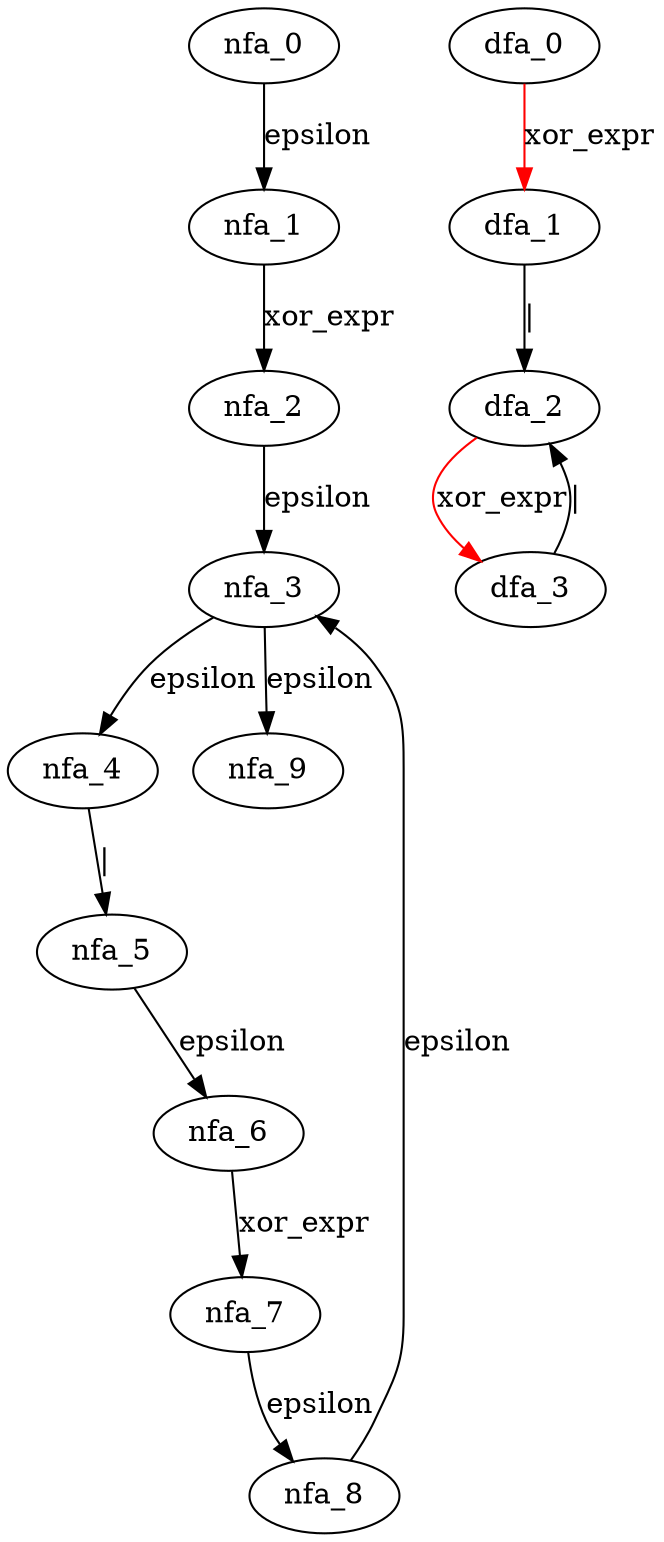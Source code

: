 digraph expr {
 subgraph expr_nfa {
  nfa_0->nfa_1[label=epsilon]
  nfa_1->nfa_2[label=xor_expr]
  nfa_2->nfa_3[label=epsilon]
  nfa_3->nfa_4[label=epsilon]
  nfa_4->nfa_5[label="|"]
  nfa_5->nfa_6[label=epsilon]
  nfa_6->nfa_7[label=xor_expr]
  nfa_7->nfa_8[label=epsilon]
  nfa_8->nfa_3[label=epsilon]
  nfa_3->nfa_9[label=epsilon]
  }
 subgraph expr_dfa {
  dfa_0->dfa_1[label=xor_expr,color=red]
  dfa_1->dfa_2[label="|"]
  dfa_2->dfa_3[label=xor_expr,color=red]
  dfa_3->dfa_2[label="|"]
  }
}
